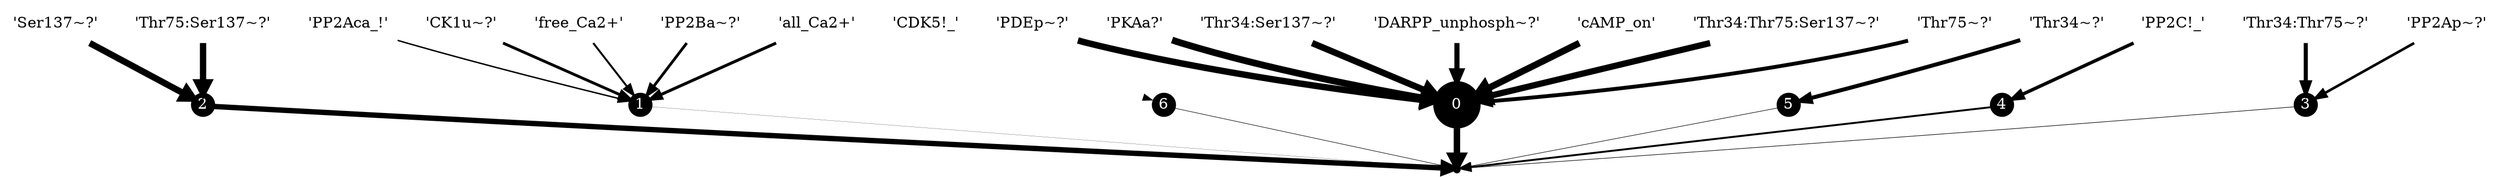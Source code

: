 strict digraph {
	node [shape=point];
	n1_3 -> n2_0 [penwidth=0.52];
	n0_14 -> n1_2 [penwidth=5.98];
	n0_7 -> n1_1 [penwidth=1.32];
	n0_16 -> n1_3 [penwidth=3.79];
	n1_6 -> n2_0 [penwidth=0.47];
	n0_10 -> n1_0 [penwidth=5.99];
	n0_3 -> n1_0 [penwidth=6.27];
	n1_2 -> n2_0 [penwidth=4.99];
	n0_15 -> n1_2 [penwidth=5.86];
	n0_17 -> n1_0 [penwidth=5.99];
	n1_5 -> n2_0 [penwidth=0.49];
	n0_11 -> n1_0 [penwidth=4.76];
	n0_4 -> n1_6 [penwidth=0.00];
	n1_1 -> n2_0 [penwidth=0.15];
	n0_0 -> n1_0 [penwidth=6.18];
	n0_18 -> n1_0 [penwidth=5.80];
	n1_4 -> n2_0 [penwidth=1.77];
	n0_12 -> n1_0 [penwidth=3.60];
	n0_5 -> n1_1 [penwidth=2.64];
	n1_0 -> n2_0 [penwidth=5.98];
	n0_8 -> n1_4 [penwidth=3.13];
	n0_1 -> n1_1 [penwidth=1.81];
	n0_13 -> n1_5 [penwidth=3.73];
	n0_6 -> n1_3 [penwidth=2.40];
	n0_9 -> n1_1 [penwidth=2.56];
	n0_2 -> n1_1 [penwidth=2.77];
	n1_3 [shape=circle,margin="0,0",style=filled,fillcolor=black,fontcolor=white,height=0.04,label="3"]
	n0_14 [label="'Ser137~?'",shape=none,fontcolor="black"]
	n0_7 [label="'PP2Aca_!'",shape=none,fontcolor="black"]
	n0_16 [label="'Thr34:Thr75~?'",shape=none,fontcolor="black"]
	n1_6 [shape=circle,margin="0,0",style=filled,fillcolor=black,fontcolor=white,height=-0.03,label="6"]
	n0_10 [label="'PDEp~?'",shape=none,fontcolor="black"]
	n0_3 [label="'PKAa?'",shape=none,fontcolor="black"]
	n1_2 [shape=circle,margin="0,0",style=filled,fillcolor=black,fontcolor=white,height=0.11,label="2"]
	n0_15 [label="'Thr75:Ser137~?'",shape=none,fontcolor="black"]
	n0_6 [label="'PP2Ap~?'",shape=none,fontcolor="black"]
	n0_17 [label="'Thr34:Ser137~?'",shape=none,fontcolor="black"]
	n1_5 [shape=circle,margin="0,0",style=filled,fillcolor=black,fontcolor=white,height=-0.00,label="5"]
	n0_11 [label="'DARPP_unphosph~?'",shape=none,fontcolor="black"]
	n0_4 [label="'CDK5!_'",shape=none,fontcolor="black"]
	n1_1 [shape=circle,margin="0,0",style=filled,fillcolor=black,fontcolor=white,height=0.14,label="1"]
	n0_0 [label="'cAMP_on'",shape=none,fontcolor="black"]
	n0_18 [label="'Thr34:Thr75:Ser137~?'",shape=none,fontcolor="black"]
	n1_4 [shape=circle,margin="0,0",style=filled,fillcolor=black,fontcolor=white,height=0.00,label="4"]
	n0_12 [label="'Thr75~?'",shape=none,fontcolor="black"]
	n0_5 [label="'CK1u~?'",shape=none,fontcolor="black"]
	n1_0 [shape=circle,margin="0,0",style=filled,fillcolor=black,fontcolor=white,height=0.60,label="0"]
	n0_8 [label="'PP2C!_'",shape=none,fontcolor="black"]
	n0_1 [label="'free_Ca2+'",shape=none,fontcolor="black"]
	n0_13 [label="'Thr34~?'",shape=none,fontcolor="black"]
	n2_0 [shape=point,height=0.08]
	n0_9 [label="'PP2Ba~?'",shape=none,fontcolor="black"]
	n0_2 [label="'all_Ca2+'",shape=none,fontcolor="black"]
}
